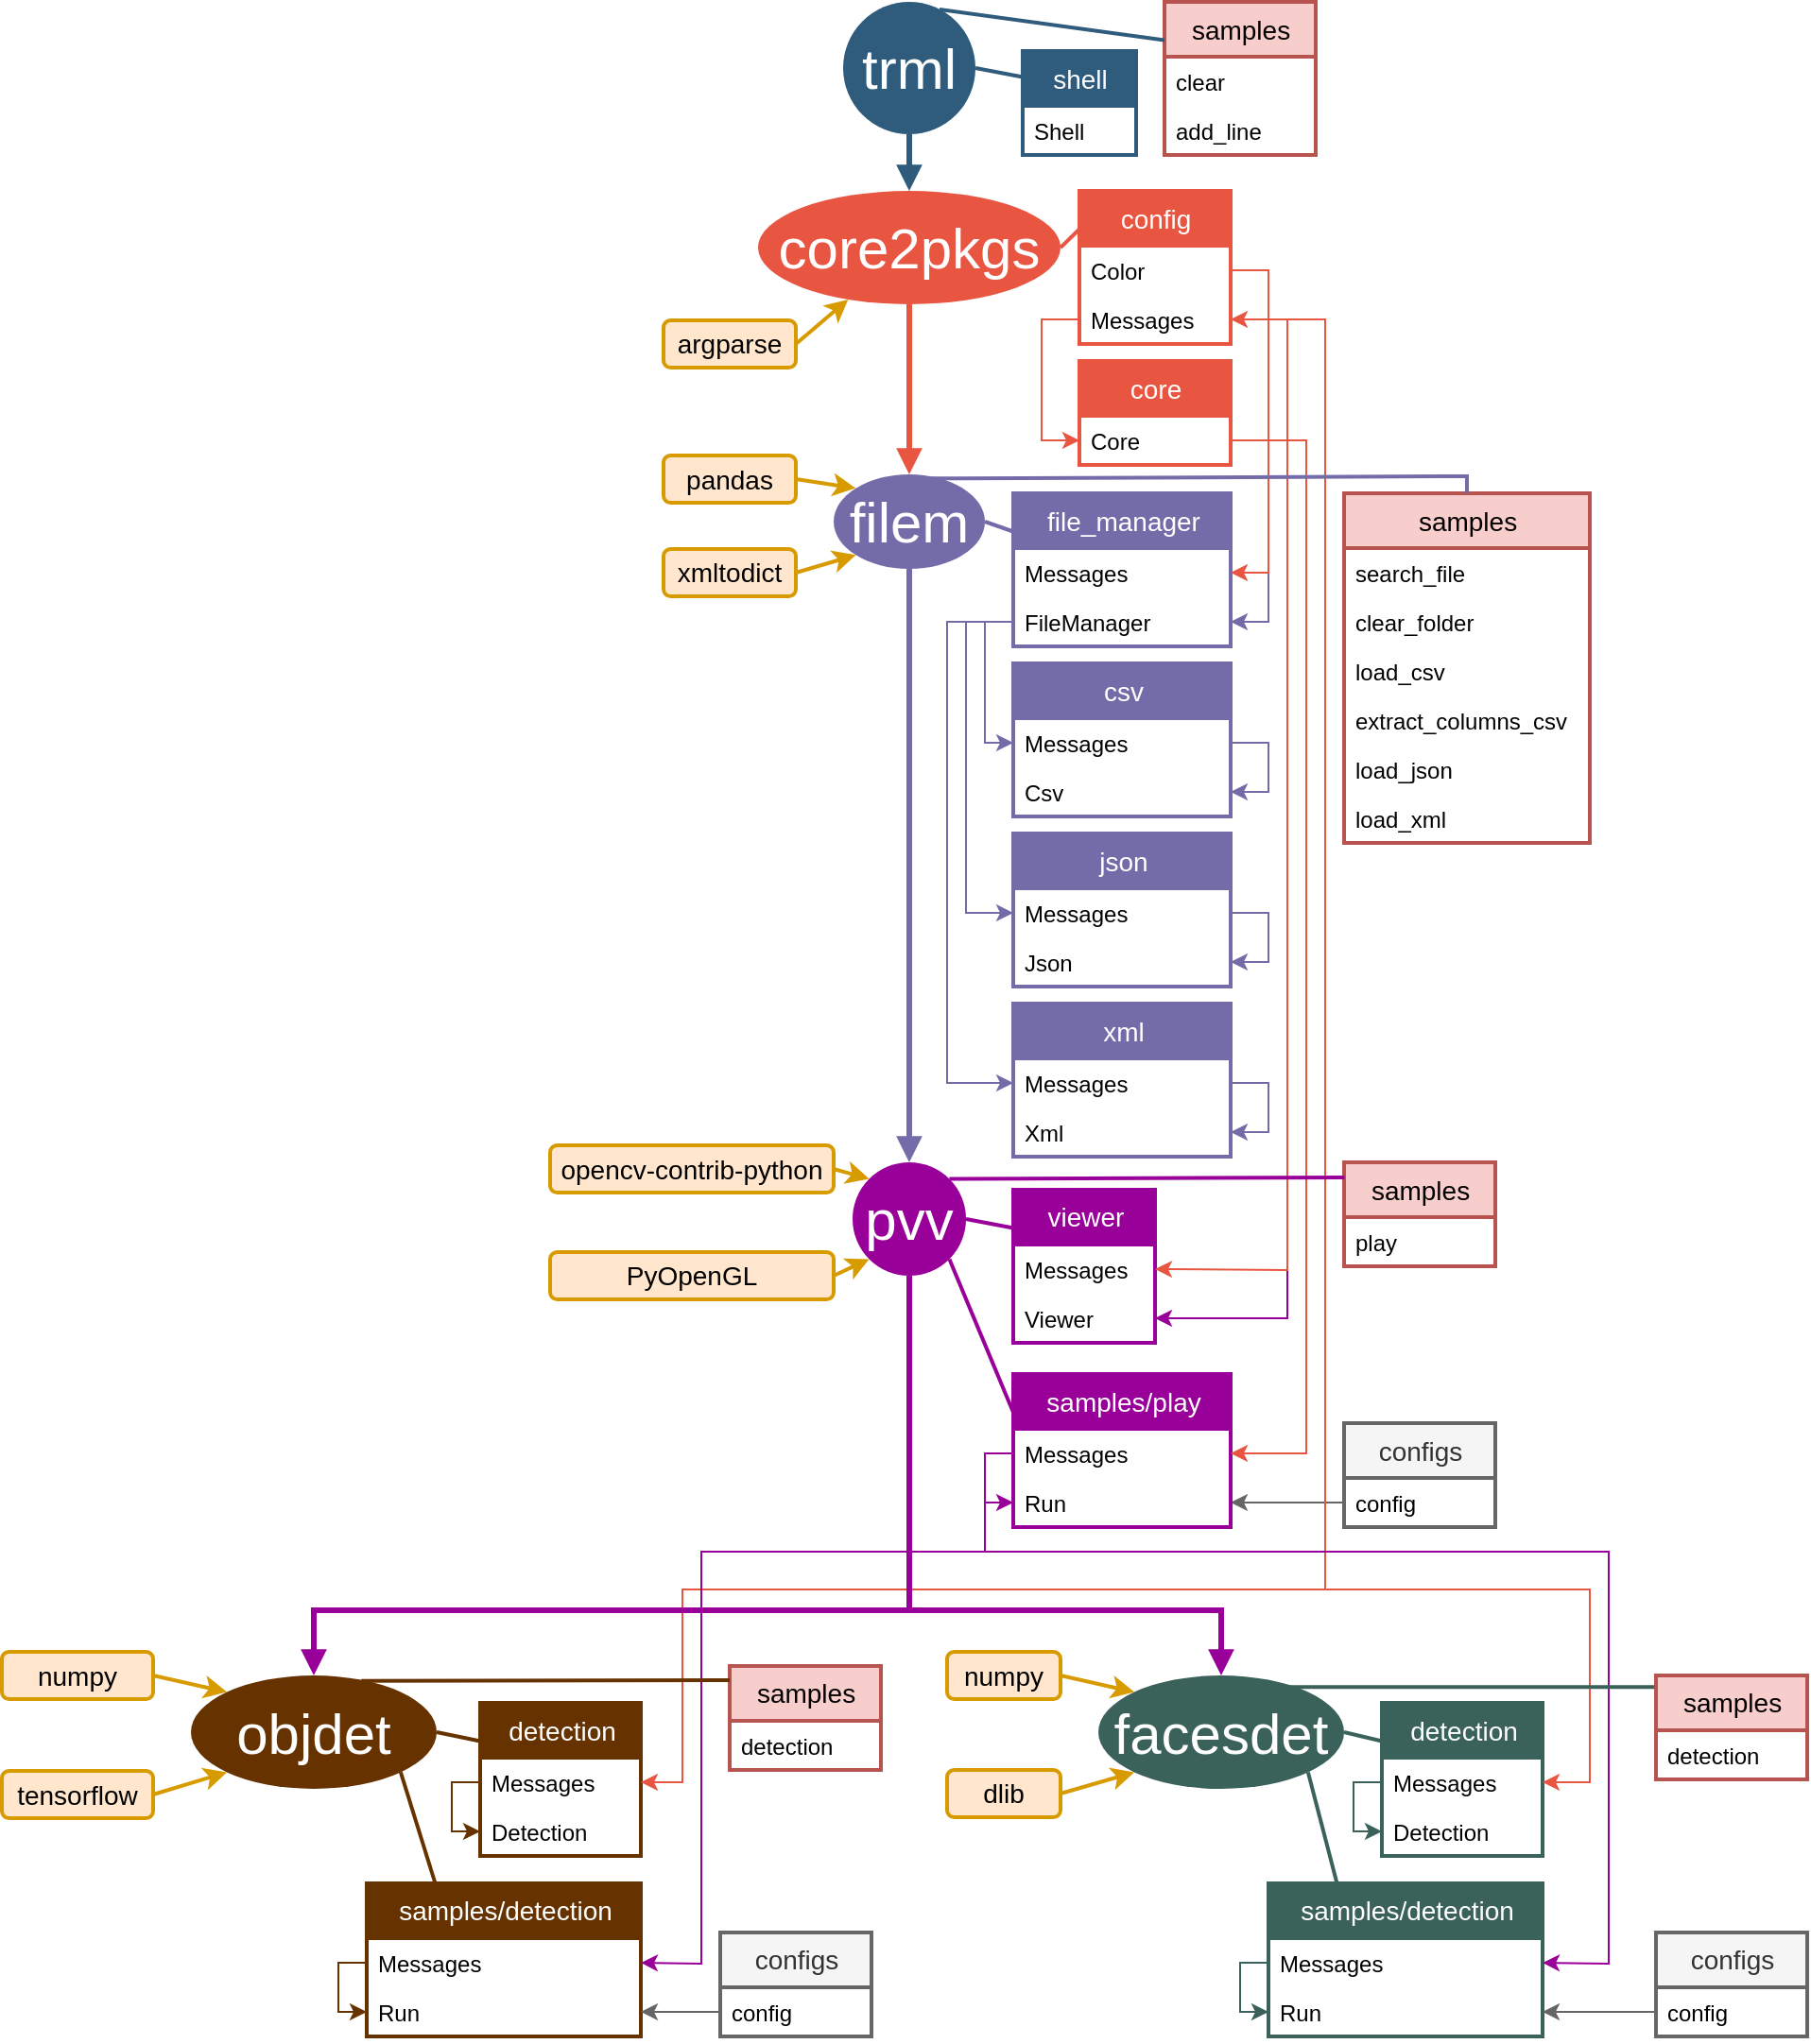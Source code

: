 <mxfile version="12.2.3" type="github" pages="1">
  <diagram id="X22sX5QwYgRkkETN-2Oq" name="Package_tree">
    <mxGraphModel dx="1172" dy="701" grid="1" gridSize="10" guides="1" tooltips="1" connect="1" arrows="1" fold="1" page="1" pageScale="1" pageWidth="827" pageHeight="1169" background="none" math="0" shadow="0">
      <root>
        <mxCell id="0"/>
        <mxCell id="1" parent="0"/>
        <mxCell id="KumTwc9kImUSRbm_J5hq-8" value="" style="edgeStyle=none;endArrow=none;strokeWidth=2;strokeColor=#2F5B7C;html=1;entryX=1;entryY=0.5;entryDx=0;entryDy=0;exitX=0;exitY=0.25;exitDx=0;exitDy=0;" parent="1" source="KumTwc9kImUSRbm_J5hq-26" target="KumTwc9kImUSRbm_J5hq-11" edge="1">
          <mxGeometry x="-644.5" y="-105" width="100" height="100" as="geometry">
            <mxPoint x="1300" y="45" as="sourcePoint"/>
            <mxPoint x="1220" y="50" as="targetPoint"/>
            <Array as="points"/>
          </mxGeometry>
        </mxCell>
        <mxCell id="KumTwc9kImUSRbm_J5hq-64" value="" style="edgeStyle=orthogonalEdgeStyle;rounded=0;orthogonalLoop=1;jettySize=auto;html=1;startSize=30;strokeColor=#2F5B7C;strokeWidth=3;fontSize=30;fontColor=#000000;endArrow=block;endFill=1;" parent="1" source="KumTwc9kImUSRbm_J5hq-11" target="KumTwc9kImUSRbm_J5hq-63" edge="1">
          <mxGeometry relative="1" as="geometry"/>
        </mxCell>
        <mxCell id="KumTwc9kImUSRbm_J5hq-11" value="trml" style="ellipse;whiteSpace=wrap;html=1;shadow=0;fontFamily=Helvetica;fontSize=30;fontColor=#FFFFFF;align=center;strokeColor=none;strokeWidth=6;fillColor=#2F5B7C;fontStyle=0;gradientColor=none;aspect=fixed;" parent="1" vertex="1">
          <mxGeometry x="1205" y="10" width="70" height="70" as="geometry"/>
        </mxCell>
        <mxCell id="KumTwc9kImUSRbm_J5hq-63" value="core2pkgs" style="ellipse;whiteSpace=wrap;html=1;shadow=0;fontFamily=Helvetica;fontSize=30;fontColor=#FFFFFF;align=center;strokeColor=none;strokeWidth=6;fillColor=#E85642;fontStyle=0;gradientColor=none;" parent="1" vertex="1">
          <mxGeometry x="1160" y="110" width="160" height="60" as="geometry"/>
        </mxCell>
        <mxCell id="KumTwc9kImUSRbm_J5hq-26" value="shell" style="swimlane;fontStyle=0;childLayout=stackLayout;horizontal=1;startSize=29;fillColor=#2F5B7C;horizontalStack=0;resizeParent=1;resizeParentMax=0;resizeLast=0;collapsible=1;marginBottom=0;swimlaneFillColor=#ffffff;align=center;fontSize=14;rounded=0;shadow=0;strokeWidth=2;fontColor=#FFFFFF;spacing=2;spacingTop=0;strokeColor=#2F5B7C;swimlaneLine=1;html=1;overflow=visible;" parent="1" vertex="1">
          <mxGeometry x="1300" y="36" width="60" height="55" as="geometry">
            <mxRectangle x="1300" y="10" width="70" height="30" as="alternateBounds"/>
          </mxGeometry>
        </mxCell>
        <mxCell id="KumTwc9kImUSRbm_J5hq-27" value="Shell" style="text;spacingLeft=4;spacingRight=4;overflow=hidden;rotatable=0;points=[[0,0.5],[1,0.5]];portConstraint=eastwest;fontSize=12;perimeterSpacing=0;" parent="KumTwc9kImUSRbm_J5hq-26" vertex="1">
          <mxGeometry y="29" width="60" height="26" as="geometry"/>
        </mxCell>
        <mxCell id="KumTwc9kImUSRbm_J5hq-65" value="" style="edgeStyle=none;endArrow=none;strokeWidth=2;strokeColor=#E85642;html=1;entryX=1;entryY=0.5;entryDx=0;entryDy=0;exitX=0;exitY=0.25;exitDx=0;exitDy=0;rounded=1;" parent="1" source="KumTwc9kImUSRbm_J5hq-66" target="KumTwc9kImUSRbm_J5hq-63" edge="1">
          <mxGeometry x="-609.5" y="-5" width="100" height="100" as="geometry">
            <mxPoint x="1335" y="145" as="sourcePoint"/>
            <mxPoint x="1300.0" y="120" as="targetPoint"/>
            <Array as="points"/>
          </mxGeometry>
        </mxCell>
        <mxCell id="KumTwc9kImUSRbm_J5hq-66" value="config" style="swimlane;fontStyle=0;childLayout=stackLayout;horizontal=1;startSize=29;fillColor=#E85642;horizontalStack=0;resizeParent=1;resizeParentMax=0;resizeLast=0;collapsible=1;marginBottom=0;swimlaneFillColor=#ffffff;align=center;fontSize=14;rounded=0;shadow=0;strokeWidth=2;fontColor=#FFFFFF;spacing=2;spacingTop=0;strokeColor=#E85642;swimlaneLine=1;html=1;overflow=visible;" parent="1" vertex="1">
          <mxGeometry x="1330" y="110" width="80" height="81" as="geometry">
            <mxRectangle x="1330" y="110" width="70" height="30" as="alternateBounds"/>
          </mxGeometry>
        </mxCell>
        <mxCell id="KumTwc9kImUSRbm_J5hq-67" value="Color" style="text;spacingLeft=4;spacingRight=4;overflow=hidden;rotatable=0;points=[[0,0.5],[1,0.5]];portConstraint=eastwest;fontSize=12;perimeterSpacing=0;" parent="KumTwc9kImUSRbm_J5hq-66" vertex="1">
          <mxGeometry y="29" width="80" height="26" as="geometry"/>
        </mxCell>
        <mxCell id="KumTwc9kImUSRbm_J5hq-70" value="Messages" style="text;spacingLeft=4;spacingRight=4;overflow=hidden;rotatable=0;points=[[0,0.5],[1,0.5]];portConstraint=eastwest;fontSize=12;perimeterSpacing=0;" parent="KumTwc9kImUSRbm_J5hq-66" vertex="1">
          <mxGeometry y="55" width="80" height="26" as="geometry"/>
        </mxCell>
        <mxCell id="KumTwc9kImUSRbm_J5hq-71" value="" style="edgeStyle=none;endArrow=classic;strokeWidth=1;strokeColor=#E85642;html=1;entryX=1;entryY=0.5;entryDx=0;entryDy=0;rounded=0;exitX=1;exitY=0.5;exitDx=0;exitDy=0;endFill=1;" parent="KumTwc9kImUSRbm_J5hq-66" source="KumTwc9kImUSRbm_J5hq-67" target="KumTwc9kImUSRbm_J5hq-70" edge="1">
          <mxGeometry x="-1934.5" y="-105" width="100" height="100" as="geometry">
            <mxPoint x="145" y="42" as="sourcePoint"/>
            <mxPoint x="-5.0" y="40" as="targetPoint"/>
            <Array as="points">
              <mxPoint x="100" y="42"/>
              <mxPoint x="100" y="68"/>
            </Array>
          </mxGeometry>
        </mxCell>
        <mxCell id="KumTwc9kImUSRbm_J5hq-69" value="" style="rounded=1;orthogonalLoop=1;jettySize=auto;html=1;startSize=30;endArrow=classic;endFill=1;strokeColor=#D79B00;strokeWidth=2;fontSize=30;fontColor=#000000;exitX=1;exitY=0.5;exitDx=0;exitDy=0;" parent="1" source="KumTwc9kImUSRbm_J5hq-132" target="KumTwc9kImUSRbm_J5hq-63" edge="1">
          <mxGeometry relative="1" as="geometry">
            <mxPoint x="1180" y="190.5" as="sourcePoint"/>
          </mxGeometry>
        </mxCell>
        <mxCell id="KumTwc9kImUSRbm_J5hq-72" value="core" style="swimlane;fontStyle=0;childLayout=stackLayout;horizontal=1;startSize=29;fillColor=#E85642;horizontalStack=0;resizeParent=1;resizeParentMax=0;resizeLast=0;collapsible=1;marginBottom=0;swimlaneFillColor=#ffffff;align=center;fontSize=14;rounded=0;shadow=0;strokeWidth=2;fontColor=#FFFFFF;spacing=2;spacingTop=0;strokeColor=#E85642;swimlaneLine=1;html=1;overflow=visible;" parent="1" vertex="1">
          <mxGeometry x="1330" y="200" width="80" height="55" as="geometry">
            <mxRectangle x="1330" y="200" width="70" height="30" as="alternateBounds"/>
          </mxGeometry>
        </mxCell>
        <mxCell id="KumTwc9kImUSRbm_J5hq-73" value="Core" style="text;spacingLeft=4;spacingRight=4;overflow=hidden;rotatable=0;points=[[0,0.5],[1,0.5]];portConstraint=eastwest;fontSize=12;perimeterSpacing=0;" parent="KumTwc9kImUSRbm_J5hq-72" vertex="1">
          <mxGeometry y="29" width="80" height="26" as="geometry"/>
        </mxCell>
        <mxCell id="KumTwc9kImUSRbm_J5hq-75" value="" style="edgeStyle=none;endArrow=classic;strokeWidth=1;strokeColor=#E85642;html=1;entryX=0;entryY=0.5;entryDx=0;entryDy=0;rounded=0;exitX=0;exitY=0.5;exitDx=0;exitDy=0;endFill=1;" parent="1" source="KumTwc9kImUSRbm_J5hq-70" target="KumTwc9kImUSRbm_J5hq-73" edge="1">
          <mxGeometry x="-599.5" y="95" width="100" height="100" as="geometry">
            <mxPoint x="1480" y="242" as="sourcePoint"/>
            <mxPoint x="1330.0" y="240" as="targetPoint"/>
            <Array as="points">
              <mxPoint x="1310" y="178"/>
              <mxPoint x="1310" y="242"/>
            </Array>
          </mxGeometry>
        </mxCell>
        <mxCell id="KumTwc9kImUSRbm_J5hq-78" value="samples" style="swimlane;fontStyle=0;childLayout=stackLayout;horizontal=1;startSize=29;fillColor=#f8cecc;horizontalStack=0;resizeParent=1;resizeParentMax=0;resizeLast=0;collapsible=1;marginBottom=0;swimlaneFillColor=#ffffff;align=center;fontSize=14;rounded=0;shadow=0;strokeWidth=2;spacing=2;spacingTop=0;strokeColor=#B85450;swimlaneLine=1;html=1;overflow=visible;" parent="1" vertex="1">
          <mxGeometry x="1375" y="10" width="80" height="81" as="geometry">
            <mxRectangle x="1375" y="10" width="70" height="30" as="alternateBounds"/>
          </mxGeometry>
        </mxCell>
        <mxCell id="KumTwc9kImUSRbm_J5hq-79" value="clear" style="text;spacingLeft=4;spacingRight=4;overflow=hidden;rotatable=0;points=[[0,0.5],[1,0.5]];portConstraint=eastwest;fontSize=12;perimeterSpacing=0;" parent="KumTwc9kImUSRbm_J5hq-78" vertex="1">
          <mxGeometry y="29" width="80" height="26" as="geometry"/>
        </mxCell>
        <mxCell id="KumTwc9kImUSRbm_J5hq-80" value="add_line" style="text;spacingLeft=4;spacingRight=4;overflow=hidden;rotatable=0;points=[[0,0.5],[1,0.5]];portConstraint=eastwest;fontSize=12;perimeterSpacing=0;" parent="KumTwc9kImUSRbm_J5hq-78" vertex="1">
          <mxGeometry y="55" width="80" height="26" as="geometry"/>
        </mxCell>
        <mxCell id="KumTwc9kImUSRbm_J5hq-85" value="" style="edgeStyle=none;endArrow=none;strokeWidth=2;strokeColor=#2F5B7C;html=1;rounded=0;exitX=0;exitY=0.25;exitDx=0;exitDy=0;" parent="1" source="KumTwc9kImUSRbm_J5hq-78" edge="1">
          <mxGeometry x="-634.5" y="-95" width="100" height="100" as="geometry">
            <mxPoint x="1470" y="70" as="sourcePoint"/>
            <mxPoint x="1256" y="14" as="targetPoint"/>
          </mxGeometry>
        </mxCell>
        <mxCell id="KumTwc9kImUSRbm_J5hq-86" value="filem" style="ellipse;whiteSpace=wrap;html=1;shadow=0;fontFamily=Helvetica;fontSize=30;fontColor=#FFFFFF;align=center;strokeColor=none;strokeWidth=6;fillColor=#736CA8;fontStyle=0;gradientColor=none;" parent="1" vertex="1">
          <mxGeometry x="1200" y="260" width="80" height="50" as="geometry"/>
        </mxCell>
        <mxCell id="KumTwc9kImUSRbm_J5hq-89" value="" style="edgeStyle=orthogonalEdgeStyle;rounded=0;orthogonalLoop=1;jettySize=auto;html=1;startSize=30;strokeColor=#E85642;strokeWidth=3;fontSize=30;fontColor=#000000;endArrow=block;endFill=1;exitX=0.5;exitY=1;exitDx=0;exitDy=0;entryX=0.5;entryY=0;entryDx=0;entryDy=0;" parent="1" source="KumTwc9kImUSRbm_J5hq-63" target="KumTwc9kImUSRbm_J5hq-86" edge="1">
          <mxGeometry relative="1" as="geometry">
            <mxPoint x="1250" y="90" as="sourcePoint"/>
            <mxPoint x="1250" y="120" as="targetPoint"/>
          </mxGeometry>
        </mxCell>
        <mxCell id="KumTwc9kImUSRbm_J5hq-94" value="" style="rounded=1;orthogonalLoop=1;jettySize=auto;html=1;startSize=30;endArrow=classic;endFill=1;strokeColor=#D79B00;strokeWidth=2;fontSize=30;fontColor=#000000;exitX=1;exitY=0.5;exitDx=0;exitDy=0;entryX=0;entryY=0;entryDx=0;entryDy=0;" parent="1" source="KumTwc9kImUSRbm_J5hq-133" target="KumTwc9kImUSRbm_J5hq-86" edge="1">
          <mxGeometry relative="1" as="geometry">
            <mxPoint x="1197.118" y="273.142" as="targetPoint"/>
            <mxPoint x="1180" y="262.5" as="sourcePoint"/>
          </mxGeometry>
        </mxCell>
        <mxCell id="KumTwc9kImUSRbm_J5hq-99" value="" style="rounded=1;orthogonalLoop=1;jettySize=auto;html=1;startSize=30;endArrow=classic;endFill=1;strokeColor=#D79B00;strokeWidth=2;fontSize=30;fontColor=#000000;exitX=1;exitY=0.5;exitDx=0;exitDy=0;entryX=0;entryY=1;entryDx=0;entryDy=0;" parent="1" source="KumTwc9kImUSRbm_J5hq-134" target="KumTwc9kImUSRbm_J5hq-86" edge="1">
          <mxGeometry relative="1" as="geometry">
            <mxPoint x="1197.118" y="313.142" as="targetPoint"/>
            <mxPoint x="1180" y="312.5" as="sourcePoint"/>
          </mxGeometry>
        </mxCell>
        <mxCell id="KumTwc9kImUSRbm_J5hq-101" value="file_manager" style="swimlane;fontStyle=0;childLayout=stackLayout;horizontal=1;startSize=29;fillColor=#736CA8;horizontalStack=0;resizeParent=1;resizeParentMax=0;resizeLast=0;collapsible=1;marginBottom=0;swimlaneFillColor=#ffffff;align=center;fontSize=14;rounded=0;shadow=0;strokeWidth=2;fontColor=#FFFFFF;spacing=2;spacingTop=0;strokeColor=#736CA8;swimlaneLine=1;html=1;overflow=visible;" parent="1" vertex="1">
          <mxGeometry x="1295" y="270" width="115" height="81" as="geometry">
            <mxRectangle x="1295" y="270" width="70" height="30" as="alternateBounds"/>
          </mxGeometry>
        </mxCell>
        <mxCell id="KumTwc9kImUSRbm_J5hq-102" value="Messages" style="text;spacingLeft=4;spacingRight=4;overflow=hidden;rotatable=0;points=[[0,0.5],[1,0.5]];portConstraint=eastwest;fontSize=12;perimeterSpacing=0;" parent="KumTwc9kImUSRbm_J5hq-101" vertex="1">
          <mxGeometry y="29" width="115" height="26" as="geometry"/>
        </mxCell>
        <mxCell id="KumTwc9kImUSRbm_J5hq-104" value="FileManager" style="text;spacingLeft=4;spacingRight=4;overflow=hidden;rotatable=0;points=[[0,0.5],[1,0.5]];portConstraint=eastwest;fontSize=12;perimeterSpacing=0;" parent="KumTwc9kImUSRbm_J5hq-101" vertex="1">
          <mxGeometry y="55" width="115" height="26" as="geometry"/>
        </mxCell>
        <mxCell id="KumTwc9kImUSRbm_J5hq-105" value="" style="edgeStyle=none;endArrow=classic;strokeWidth=1;strokeColor=#736CA8;html=1;entryX=1;entryY=0.5;entryDx=0;entryDy=0;rounded=0;endFill=1;" parent="KumTwc9kImUSRbm_J5hq-101" target="KumTwc9kImUSRbm_J5hq-104" edge="1">
          <mxGeometry x="-3219.5" y="-365" width="100" height="100" as="geometry">
            <mxPoint x="135" y="42" as="sourcePoint"/>
            <mxPoint x="125" y="-82" as="targetPoint"/>
            <Array as="points">
              <mxPoint x="135" y="68"/>
            </Array>
          </mxGeometry>
        </mxCell>
        <mxCell id="KumTwc9kImUSRbm_J5hq-103" value="" style="edgeStyle=none;endArrow=none;strokeWidth=2;strokeColor=#736CA8;html=1;entryX=1;entryY=0.5;entryDx=0;entryDy=0;exitX=0;exitY=0.25;exitDx=0;exitDy=0;rounded=1;" parent="1" source="KumTwc9kImUSRbm_J5hq-101" target="KumTwc9kImUSRbm_J5hq-86" edge="1">
          <mxGeometry x="-599.5" y="5" width="100" height="100" as="geometry">
            <mxPoint x="1340" y="162" as="sourcePoint"/>
            <mxPoint x="1330.0" y="150" as="targetPoint"/>
            <Array as="points"/>
          </mxGeometry>
        </mxCell>
        <mxCell id="KumTwc9kImUSRbm_J5hq-106" value="" style="edgeStyle=none;endArrow=classic;strokeWidth=1;strokeColor=#E85642;html=1;rounded=0;endFill=1;entryX=1;entryY=0.5;entryDx=0;entryDy=0;" parent="1" target="KumTwc9kImUSRbm_J5hq-102" edge="1">
          <mxGeometry x="-3209.5" y="-355" width="100" height="100" as="geometry">
            <mxPoint x="1430" y="178" as="sourcePoint"/>
            <mxPoint x="1410" y="310" as="targetPoint"/>
            <Array as="points">
              <mxPoint x="1430" y="312"/>
            </Array>
          </mxGeometry>
        </mxCell>
        <mxCell id="KumTwc9kImUSRbm_J5hq-108" value="csv" style="swimlane;fontStyle=0;childLayout=stackLayout;horizontal=1;startSize=29;fillColor=#736CA8;horizontalStack=0;resizeParent=1;resizeParentMax=0;resizeLast=0;collapsible=1;marginBottom=0;swimlaneFillColor=#ffffff;align=center;fontSize=14;rounded=0;shadow=0;strokeWidth=2;fontColor=#FFFFFF;spacing=2;spacingTop=0;strokeColor=#736CA8;swimlaneLine=1;html=1;overflow=visible;" parent="1" vertex="1">
          <mxGeometry x="1295" y="360" width="115" height="81" as="geometry">
            <mxRectangle x="1300" y="260" width="70" height="30" as="alternateBounds"/>
          </mxGeometry>
        </mxCell>
        <mxCell id="KumTwc9kImUSRbm_J5hq-109" value="Messages" style="text;spacingLeft=4;spacingRight=4;overflow=hidden;rotatable=0;points=[[0,0.5],[1,0.5]];portConstraint=eastwest;fontSize=12;perimeterSpacing=0;" parent="KumTwc9kImUSRbm_J5hq-108" vertex="1">
          <mxGeometry y="29" width="115" height="26" as="geometry"/>
        </mxCell>
        <mxCell id="KumTwc9kImUSRbm_J5hq-110" value="Csv" style="text;spacingLeft=4;spacingRight=4;overflow=hidden;rotatable=0;points=[[0,0.5],[1,0.5]];portConstraint=eastwest;fontSize=12;perimeterSpacing=0;" parent="KumTwc9kImUSRbm_J5hq-108" vertex="1">
          <mxGeometry y="55" width="115" height="26" as="geometry"/>
        </mxCell>
        <mxCell id="KumTwc9kImUSRbm_J5hq-112" value="" style="edgeStyle=none;endArrow=classic;strokeWidth=1;strokeColor=#736CA8;html=1;entryX=1;entryY=0.5;entryDx=0;entryDy=0;rounded=0;endFill=1;exitX=1;exitY=0.5;exitDx=0;exitDy=0;" parent="KumTwc9kImUSRbm_J5hq-108" source="KumTwc9kImUSRbm_J5hq-109" target="KumTwc9kImUSRbm_J5hq-110" edge="1">
          <mxGeometry x="-3209.5" y="-355" width="100" height="100" as="geometry">
            <mxPoint x="165" y="42" as="sourcePoint"/>
            <mxPoint x="125" y="52.0" as="targetPoint"/>
            <Array as="points">
              <mxPoint x="135" y="42"/>
              <mxPoint x="135" y="68"/>
            </Array>
          </mxGeometry>
        </mxCell>
        <mxCell id="KumTwc9kImUSRbm_J5hq-111" value="" style="edgeStyle=none;endArrow=classic;strokeWidth=1;strokeColor=#736CA8;html=1;entryX=0;entryY=0.5;entryDx=0;entryDy=0;rounded=0;endFill=1;exitX=0;exitY=0.5;exitDx=0;exitDy=0;" parent="1" source="KumTwc9kImUSRbm_J5hq-104" target="KumTwc9kImUSRbm_J5hq-109" edge="1">
          <mxGeometry x="-1924.5" y="-5" width="100" height="100" as="geometry">
            <mxPoint x="1450" y="338" as="sourcePoint"/>
            <mxPoint x="1420" y="278" as="targetPoint"/>
            <Array as="points">
              <mxPoint x="1280" y="338"/>
              <mxPoint x="1280" y="402"/>
            </Array>
          </mxGeometry>
        </mxCell>
        <mxCell id="KumTwc9kImUSRbm_J5hq-113" value="json" style="swimlane;fontStyle=0;childLayout=stackLayout;horizontal=1;startSize=29;fillColor=#736CA8;horizontalStack=0;resizeParent=1;resizeParentMax=0;resizeLast=0;collapsible=1;marginBottom=0;swimlaneFillColor=#ffffff;align=center;fontSize=14;rounded=0;shadow=0;strokeWidth=2;fontColor=#FFFFFF;spacing=2;spacingTop=0;strokeColor=#736CA8;swimlaneLine=1;html=1;overflow=visible;" parent="1" vertex="1">
          <mxGeometry x="1295" y="450" width="115" height="81" as="geometry">
            <mxRectangle x="1300" y="260" width="70" height="30" as="alternateBounds"/>
          </mxGeometry>
        </mxCell>
        <mxCell id="KumTwc9kImUSRbm_J5hq-114" value="Messages" style="text;spacingLeft=4;spacingRight=4;overflow=hidden;rotatable=0;points=[[0,0.5],[1,0.5]];portConstraint=eastwest;fontSize=12;perimeterSpacing=0;" parent="KumTwc9kImUSRbm_J5hq-113" vertex="1">
          <mxGeometry y="29" width="115" height="26" as="geometry"/>
        </mxCell>
        <mxCell id="KumTwc9kImUSRbm_J5hq-115" value="Json" style="text;spacingLeft=4;spacingRight=4;overflow=hidden;rotatable=0;points=[[0,0.5],[1,0.5]];portConstraint=eastwest;fontSize=12;perimeterSpacing=0;" parent="KumTwc9kImUSRbm_J5hq-113" vertex="1">
          <mxGeometry y="55" width="115" height="26" as="geometry"/>
        </mxCell>
        <mxCell id="KumTwc9kImUSRbm_J5hq-116" value="" style="edgeStyle=none;endArrow=classic;strokeWidth=1;strokeColor=#736CA8;html=1;entryX=1;entryY=0.5;entryDx=0;entryDy=0;rounded=0;endFill=1;exitX=1;exitY=0.5;exitDx=0;exitDy=0;" parent="KumTwc9kImUSRbm_J5hq-113" source="KumTwc9kImUSRbm_J5hq-114" target="KumTwc9kImUSRbm_J5hq-115" edge="1">
          <mxGeometry x="-3209.5" y="-355" width="100" height="100" as="geometry">
            <mxPoint x="165" y="42" as="sourcePoint"/>
            <mxPoint x="125" y="52.0" as="targetPoint"/>
            <Array as="points">
              <mxPoint x="135" y="42"/>
              <mxPoint x="135" y="68"/>
            </Array>
          </mxGeometry>
        </mxCell>
        <mxCell id="KumTwc9kImUSRbm_J5hq-117" value="" style="edgeStyle=none;endArrow=classic;strokeWidth=1;strokeColor=#736CA8;html=1;entryX=0;entryY=0.5;entryDx=0;entryDy=0;rounded=0;endFill=1;exitX=0;exitY=0.5;exitDx=0;exitDy=0;" parent="1" target="KumTwc9kImUSRbm_J5hq-114" edge="1">
          <mxGeometry x="-1939.5" y="-5" width="100" height="100" as="geometry">
            <mxPoint x="1280" y="338.0" as="sourcePoint"/>
            <mxPoint x="1280" y="402.0" as="targetPoint"/>
            <Array as="points">
              <mxPoint x="1270" y="338"/>
              <mxPoint x="1270" y="420"/>
              <mxPoint x="1270" y="492"/>
            </Array>
          </mxGeometry>
        </mxCell>
        <mxCell id="KumTwc9kImUSRbm_J5hq-118" value="xml" style="swimlane;fontStyle=0;childLayout=stackLayout;horizontal=1;startSize=29;fillColor=#736CA8;horizontalStack=0;resizeParent=1;resizeParentMax=0;resizeLast=0;collapsible=1;marginBottom=0;swimlaneFillColor=#ffffff;align=center;fontSize=14;rounded=0;shadow=0;strokeWidth=2;fontColor=#FFFFFF;spacing=2;spacingTop=0;strokeColor=#736CA8;swimlaneLine=1;html=1;overflow=visible;" parent="1" vertex="1">
          <mxGeometry x="1295" y="540" width="115" height="81" as="geometry">
            <mxRectangle x="1300" y="260" width="70" height="30" as="alternateBounds"/>
          </mxGeometry>
        </mxCell>
        <mxCell id="KumTwc9kImUSRbm_J5hq-119" value="Messages" style="text;spacingLeft=4;spacingRight=4;overflow=hidden;rotatable=0;points=[[0,0.5],[1,0.5]];portConstraint=eastwest;fontSize=12;perimeterSpacing=0;" parent="KumTwc9kImUSRbm_J5hq-118" vertex="1">
          <mxGeometry y="29" width="115" height="26" as="geometry"/>
        </mxCell>
        <mxCell id="KumTwc9kImUSRbm_J5hq-120" value="Xml" style="text;spacingLeft=4;spacingRight=4;overflow=hidden;rotatable=0;points=[[0,0.5],[1,0.5]];portConstraint=eastwest;fontSize=12;perimeterSpacing=0;" parent="KumTwc9kImUSRbm_J5hq-118" vertex="1">
          <mxGeometry y="55" width="115" height="26" as="geometry"/>
        </mxCell>
        <mxCell id="KumTwc9kImUSRbm_J5hq-121" value="" style="edgeStyle=none;endArrow=classic;strokeWidth=1;strokeColor=#736CA8;html=1;entryX=1;entryY=0.5;entryDx=0;entryDy=0;rounded=0;endFill=1;exitX=1;exitY=0.5;exitDx=0;exitDy=0;" parent="KumTwc9kImUSRbm_J5hq-118" source="KumTwc9kImUSRbm_J5hq-119" target="KumTwc9kImUSRbm_J5hq-120" edge="1">
          <mxGeometry x="-3209.5" y="-355" width="100" height="100" as="geometry">
            <mxPoint x="165" y="42" as="sourcePoint"/>
            <mxPoint x="125" y="52.0" as="targetPoint"/>
            <Array as="points">
              <mxPoint x="135" y="42"/>
              <mxPoint x="135" y="68"/>
            </Array>
          </mxGeometry>
        </mxCell>
        <mxCell id="KumTwc9kImUSRbm_J5hq-122" value="" style="edgeStyle=none;endArrow=classic;strokeWidth=1;strokeColor=#736CA8;html=1;entryX=0;entryY=0.5;entryDx=0;entryDy=0;rounded=0;endFill=1;" parent="1" target="KumTwc9kImUSRbm_J5hq-119" edge="1">
          <mxGeometry x="-1954.5" y="-5" width="100" height="100" as="geometry">
            <mxPoint x="1270" y="338" as="sourcePoint"/>
            <mxPoint x="1280" y="492.0" as="targetPoint"/>
            <Array as="points">
              <mxPoint x="1260" y="338"/>
              <mxPoint x="1260" y="582"/>
            </Array>
          </mxGeometry>
        </mxCell>
        <mxCell id="KumTwc9kImUSRbm_J5hq-123" value="samples" style="swimlane;fontStyle=0;childLayout=stackLayout;horizontal=1;startSize=29;fillColor=#f8cecc;horizontalStack=0;resizeParent=1;resizeParentMax=0;resizeLast=0;collapsible=1;marginBottom=0;swimlaneFillColor=#ffffff;align=center;fontSize=14;rounded=0;shadow=0;strokeWidth=2;spacing=2;spacingTop=0;strokeColor=#B85450;swimlaneLine=1;html=1;overflow=visible;" parent="1" vertex="1">
          <mxGeometry x="1470" y="270" width="130" height="185" as="geometry">
            <mxRectangle x="1450" y="270" width="70" height="30" as="alternateBounds"/>
          </mxGeometry>
        </mxCell>
        <mxCell id="KumTwc9kImUSRbm_J5hq-124" value="search_file" style="text;spacingLeft=4;spacingRight=4;overflow=hidden;rotatable=0;points=[[0,0.5],[1,0.5]];portConstraint=eastwest;fontSize=12;perimeterSpacing=0;" parent="KumTwc9kImUSRbm_J5hq-123" vertex="1">
          <mxGeometry y="29" width="130" height="26" as="geometry"/>
        </mxCell>
        <mxCell id="KumTwc9kImUSRbm_J5hq-125" value="clear_folder" style="text;spacingLeft=4;spacingRight=4;overflow=hidden;rotatable=0;points=[[0,0.5],[1,0.5]];portConstraint=eastwest;fontSize=12;perimeterSpacing=0;" parent="KumTwc9kImUSRbm_J5hq-123" vertex="1">
          <mxGeometry y="55" width="130" height="26" as="geometry"/>
        </mxCell>
        <mxCell id="KumTwc9kImUSRbm_J5hq-127" value="load_csv" style="text;spacingLeft=4;spacingRight=4;overflow=hidden;rotatable=0;points=[[0,0.5],[1,0.5]];portConstraint=eastwest;fontSize=12;perimeterSpacing=0;" parent="KumTwc9kImUSRbm_J5hq-123" vertex="1">
          <mxGeometry y="81" width="130" height="26" as="geometry"/>
        </mxCell>
        <mxCell id="KumTwc9kImUSRbm_J5hq-128" value="extract_columns_csv" style="text;spacingLeft=4;spacingRight=4;overflow=hidden;rotatable=0;points=[[0,0.5],[1,0.5]];portConstraint=eastwest;fontSize=12;perimeterSpacing=0;" parent="KumTwc9kImUSRbm_J5hq-123" vertex="1">
          <mxGeometry y="107" width="130" height="26" as="geometry"/>
        </mxCell>
        <mxCell id="KumTwc9kImUSRbm_J5hq-129" value="load_json" style="text;spacingLeft=4;spacingRight=4;overflow=hidden;rotatable=0;points=[[0,0.5],[1,0.5]];portConstraint=eastwest;fontSize=12;perimeterSpacing=0;" parent="KumTwc9kImUSRbm_J5hq-123" vertex="1">
          <mxGeometry y="133" width="130" height="26" as="geometry"/>
        </mxCell>
        <mxCell id="KumTwc9kImUSRbm_J5hq-130" value="load_xml" style="text;spacingLeft=4;spacingRight=4;overflow=hidden;rotatable=0;points=[[0,0.5],[1,0.5]];portConstraint=eastwest;fontSize=12;perimeterSpacing=0;" parent="KumTwc9kImUSRbm_J5hq-123" vertex="1">
          <mxGeometry y="159" width="130" height="26" as="geometry"/>
        </mxCell>
        <mxCell id="KumTwc9kImUSRbm_J5hq-132" value="argparse" style="rounded=1;whiteSpace=wrap;html=1;shadow=0;glass=0;comic=0;strokeColor=#d79b00;strokeWidth=2;fillColor=#ffe6cc;fontSize=14;align=center;" parent="1" vertex="1">
          <mxGeometry x="1110" y="178.5" width="70" height="25" as="geometry"/>
        </mxCell>
        <mxCell id="KumTwc9kImUSRbm_J5hq-133" value="pandas" style="rounded=1;whiteSpace=wrap;html=1;shadow=0;glass=0;comic=0;strokeColor=#d79b00;strokeWidth=2;fillColor=#ffe6cc;fontSize=14;align=center;" parent="1" vertex="1">
          <mxGeometry x="1110" y="250" width="70" height="25" as="geometry"/>
        </mxCell>
        <mxCell id="KumTwc9kImUSRbm_J5hq-134" value="xmltodict" style="rounded=1;whiteSpace=wrap;html=1;shadow=0;glass=0;comic=0;strokeColor=#d79b00;strokeWidth=2;fillColor=#ffe6cc;fontSize=14;align=center;" parent="1" vertex="1">
          <mxGeometry x="1110" y="299.5" width="70" height="25" as="geometry"/>
        </mxCell>
        <mxCell id="KumTwc9kImUSRbm_J5hq-135" value="pvv" style="ellipse;whiteSpace=wrap;html=1;shadow=0;fontFamily=Helvetica;fontSize=30;fontColor=#FFFFFF;align=center;strokeColor=none;strokeWidth=6;fillColor=#990099;fontStyle=0;gradientColor=none;" parent="1" vertex="1">
          <mxGeometry x="1210" y="624" width="60" height="60" as="geometry"/>
        </mxCell>
        <mxCell id="KumTwc9kImUSRbm_J5hq-138" value="" style="edgeStyle=orthogonalEdgeStyle;rounded=0;orthogonalLoop=1;jettySize=auto;html=1;startSize=30;strokeColor=#736CA8;strokeWidth=3;fontSize=30;fontColor=#000000;endArrow=block;endFill=1;exitX=0.5;exitY=1;exitDx=0;exitDy=0;entryX=0.5;entryY=0;entryDx=0;entryDy=0;" parent="1" source="KumTwc9kImUSRbm_J5hq-86" target="KumTwc9kImUSRbm_J5hq-135" edge="1">
          <mxGeometry relative="1" as="geometry">
            <mxPoint x="1239.534" y="324.259" as="sourcePoint"/>
            <mxPoint x="1239.534" y="414.603" as="targetPoint"/>
            <Array as="points">
              <mxPoint x="1240" y="500"/>
              <mxPoint x="1240" y="500"/>
            </Array>
          </mxGeometry>
        </mxCell>
        <mxCell id="KumTwc9kImUSRbm_J5hq-139" value="" style="rounded=1;orthogonalLoop=1;jettySize=auto;html=1;startSize=30;endArrow=classic;endFill=1;strokeColor=#D79B00;strokeWidth=2;fontSize=30;fontColor=#000000;exitX=1;exitY=0.5;exitDx=0;exitDy=0;entryX=0;entryY=0;entryDx=0;entryDy=0;" parent="1" source="KumTwc9kImUSRbm_J5hq-140" target="KumTwc9kImUSRbm_J5hq-135" edge="1">
          <mxGeometry relative="1" as="geometry">
            <mxPoint x="1210.618" y="641.384" as="targetPoint"/>
            <mxPoint x="1179" y="636.5" as="sourcePoint"/>
          </mxGeometry>
        </mxCell>
        <mxCell id="KumTwc9kImUSRbm_J5hq-140" value="opencv-contrib-python" style="rounded=1;whiteSpace=wrap;html=1;shadow=0;glass=0;comic=0;strokeColor=#d79b00;strokeWidth=2;fillColor=#ffe6cc;fontSize=14;align=center;" parent="1" vertex="1">
          <mxGeometry x="1050" y="615" width="150" height="25" as="geometry"/>
        </mxCell>
        <mxCell id="KumTwc9kImUSRbm_J5hq-141" value="" style="rounded=1;orthogonalLoop=1;jettySize=auto;html=1;startSize=30;endArrow=classic;endFill=1;strokeColor=#D79B00;strokeWidth=2;fontSize=30;fontColor=#000000;exitX=1;exitY=0.5;exitDx=0;exitDy=0;entryX=0;entryY=1;entryDx=0;entryDy=0;" parent="1" source="KumTwc9kImUSRbm_J5hq-142" target="KumTwc9kImUSRbm_J5hq-135" edge="1">
          <mxGeometry relative="1" as="geometry">
            <mxPoint x="1218.787" y="689.287" as="targetPoint"/>
            <mxPoint x="1179" y="693" as="sourcePoint"/>
          </mxGeometry>
        </mxCell>
        <mxCell id="KumTwc9kImUSRbm_J5hq-142" value="PyOpenGL" style="rounded=1;whiteSpace=wrap;html=1;shadow=0;glass=0;comic=0;strokeColor=#d79b00;strokeWidth=2;fillColor=#ffe6cc;fontSize=14;align=center;" parent="1" vertex="1">
          <mxGeometry x="1050" y="671.5" width="150" height="25" as="geometry"/>
        </mxCell>
        <mxCell id="KumTwc9kImUSRbm_J5hq-143" value="viewer" style="swimlane;fontStyle=0;childLayout=stackLayout;horizontal=1;startSize=29;fillColor=#990099;horizontalStack=0;resizeParent=1;resizeParentMax=0;resizeLast=0;collapsible=1;marginBottom=0;swimlaneFillColor=#ffffff;align=center;fontSize=14;rounded=0;shadow=0;strokeWidth=2;fontColor=#FFFFFF;spacing=2;spacingTop=0;strokeColor=#990099;swimlaneLine=1;html=1;overflow=visible;" parent="1" vertex="1">
          <mxGeometry x="1295" y="638.5" width="75" height="81" as="geometry">
            <mxRectangle x="1295" y="270" width="70" height="30" as="alternateBounds"/>
          </mxGeometry>
        </mxCell>
        <mxCell id="KumTwc9kImUSRbm_J5hq-144" value="Messages" style="text;spacingLeft=4;spacingRight=4;overflow=hidden;rotatable=0;points=[[0,0.5],[1,0.5]];portConstraint=eastwest;fontSize=12;perimeterSpacing=0;" parent="KumTwc9kImUSRbm_J5hq-143" vertex="1">
          <mxGeometry y="29" width="75" height="26" as="geometry"/>
        </mxCell>
        <mxCell id="KumTwc9kImUSRbm_J5hq-148" value="Viewer" style="text;spacingLeft=4;spacingRight=4;overflow=hidden;rotatable=0;points=[[0,0.5],[1,0.5]];portConstraint=eastwest;fontSize=12;perimeterSpacing=0;" parent="KumTwc9kImUSRbm_J5hq-143" vertex="1">
          <mxGeometry y="55" width="75" height="26" as="geometry"/>
        </mxCell>
        <mxCell id="KumTwc9kImUSRbm_J5hq-150" value="" style="edgeStyle=none;endArrow=classic;strokeWidth=1;strokeColor=#990099;html=1;entryX=1;entryY=0.5;entryDx=0;entryDy=0;rounded=0;endFill=1;" parent="KumTwc9kImUSRbm_J5hq-143" target="KumTwc9kImUSRbm_J5hq-148" edge="1">
          <mxGeometry x="-4504.5" y="-985" width="100" height="100" as="geometry">
            <mxPoint x="145" y="42" as="sourcePoint"/>
            <mxPoint x="125" y="-282.0" as="targetPoint"/>
            <Array as="points">
              <mxPoint x="145" y="42"/>
              <mxPoint x="145" y="68"/>
            </Array>
          </mxGeometry>
        </mxCell>
        <mxCell id="KumTwc9kImUSRbm_J5hq-147" value="" style="edgeStyle=none;endArrow=none;strokeWidth=2;strokeColor=#990099;html=1;entryX=1;entryY=0.5;entryDx=0;entryDy=0;exitX=0;exitY=0.25;exitDx=0;exitDy=0;rounded=1;" parent="1" source="KumTwc9kImUSRbm_J5hq-143" target="KumTwc9kImUSRbm_J5hq-135" edge="1">
          <mxGeometry x="-589.5" y="9" width="100" height="100" as="geometry">
            <mxPoint x="1305" y="314.5" as="sourcePoint"/>
            <mxPoint x="1290" y="289" as="targetPoint"/>
            <Array as="points"/>
          </mxGeometry>
        </mxCell>
        <mxCell id="KumTwc9kImUSRbm_J5hq-149" value="" style="edgeStyle=none;endArrow=classic;strokeWidth=1;strokeColor=#E85642;html=1;rounded=0;endFill=1;entryX=1;entryY=0.5;entryDx=0;entryDy=0;" parent="1" target="KumTwc9kImUSRbm_J5hq-144" edge="1">
          <mxGeometry x="-3199.5" y="-345" width="100" height="100" as="geometry">
            <mxPoint x="1430" y="178" as="sourcePoint"/>
            <mxPoint x="1420" y="322.0" as="targetPoint"/>
            <Array as="points">
              <mxPoint x="1440" y="178"/>
              <mxPoint x="1440" y="681"/>
            </Array>
          </mxGeometry>
        </mxCell>
        <mxCell id="KumTwc9kImUSRbm_J5hq-151" value="samples" style="swimlane;fontStyle=0;childLayout=stackLayout;horizontal=1;startSize=29;fillColor=#f8cecc;horizontalStack=0;resizeParent=1;resizeParentMax=0;resizeLast=0;collapsible=1;marginBottom=0;swimlaneFillColor=#ffffff;align=center;fontSize=14;rounded=0;shadow=0;strokeWidth=2;spacing=2;spacingTop=0;strokeColor=#B85450;swimlaneLine=1;html=1;overflow=visible;" parent="1" vertex="1">
          <mxGeometry x="1470" y="624" width="80" height="55" as="geometry">
            <mxRectangle x="1450" y="270" width="70" height="30" as="alternateBounds"/>
          </mxGeometry>
        </mxCell>
        <mxCell id="KumTwc9kImUSRbm_J5hq-152" value="play" style="text;spacingLeft=4;spacingRight=4;overflow=hidden;rotatable=0;points=[[0,0.5],[1,0.5]];portConstraint=eastwest;fontSize=12;perimeterSpacing=0;" parent="KumTwc9kImUSRbm_J5hq-151" vertex="1">
          <mxGeometry y="29" width="80" height="26" as="geometry"/>
        </mxCell>
        <mxCell id="KumTwc9kImUSRbm_J5hq-159" value="configs" style="swimlane;fontStyle=0;childLayout=stackLayout;horizontal=1;startSize=29;fillColor=#f5f5f5;horizontalStack=0;resizeParent=1;resizeParentMax=0;resizeLast=0;collapsible=1;marginBottom=0;swimlaneFillColor=#ffffff;align=center;fontSize=14;rounded=0;shadow=0;strokeWidth=2;spacing=2;spacingTop=0;strokeColor=#666666;swimlaneLine=1;html=1;overflow=visible;fontColor=#333333;" parent="1" vertex="1">
          <mxGeometry x="1470" y="762" width="80" height="55" as="geometry">
            <mxRectangle x="1450" y="270" width="70" height="30" as="alternateBounds"/>
          </mxGeometry>
        </mxCell>
        <mxCell id="KumTwc9kImUSRbm_J5hq-160" value="config" style="text;spacingLeft=4;spacingRight=4;overflow=hidden;rotatable=0;points=[[0,0.5],[1,0.5]];portConstraint=eastwest;fontSize=12;perimeterSpacing=0;" parent="KumTwc9kImUSRbm_J5hq-159" vertex="1">
          <mxGeometry y="29" width="80" height="26" as="geometry"/>
        </mxCell>
        <mxCell id="KumTwc9kImUSRbm_J5hq-161" value="" style="edgeStyle=none;endArrow=classic;strokeWidth=1;strokeColor=#666666;html=1;rounded=0;endFill=1;exitX=0;exitY=0.5;exitDx=0;exitDy=0;entryX=1;entryY=0.5;entryDx=0;entryDy=0;" parent="1" source="KumTwc9kImUSRbm_J5hq-160" target="7cVted1-Jx99jV1-x10M-3" edge="1">
          <mxGeometry x="-4494.5" y="-975" width="100" height="100" as="geometry">
            <mxPoint x="1450" y="690.5" as="sourcePoint"/>
            <mxPoint x="1590" y="800" as="targetPoint"/>
            <Array as="points"/>
          </mxGeometry>
        </mxCell>
        <mxCell id="7cVted1-Jx99jV1-x10M-1" value="samples/play" style="swimlane;fontStyle=0;childLayout=stackLayout;horizontal=1;startSize=29;fillColor=#990099;horizontalStack=0;resizeParent=1;resizeParentMax=0;resizeLast=0;collapsible=1;marginBottom=0;swimlaneFillColor=#ffffff;align=center;fontSize=14;rounded=0;shadow=0;strokeWidth=2;fontColor=#FFFFFF;spacing=2;spacingTop=0;strokeColor=#990099;swimlaneLine=1;html=1;overflow=visible;" parent="1" vertex="1">
          <mxGeometry x="1295" y="736" width="115" height="81" as="geometry">
            <mxRectangle x="1295" y="270" width="70" height="30" as="alternateBounds"/>
          </mxGeometry>
        </mxCell>
        <mxCell id="7cVted1-Jx99jV1-x10M-2" value="Messages" style="text;spacingLeft=4;spacingRight=4;overflow=hidden;rotatable=0;points=[[0,0.5],[1,0.5]];portConstraint=eastwest;fontSize=12;perimeterSpacing=0;" parent="7cVted1-Jx99jV1-x10M-1" vertex="1">
          <mxGeometry y="29" width="115" height="26" as="geometry"/>
        </mxCell>
        <mxCell id="7cVted1-Jx99jV1-x10M-3" value="Run" style="text;spacingLeft=4;spacingRight=4;overflow=hidden;rotatable=0;points=[[0,0.5],[1,0.5]];portConstraint=eastwest;fontSize=12;perimeterSpacing=0;" parent="7cVted1-Jx99jV1-x10M-1" vertex="1">
          <mxGeometry y="55" width="115" height="26" as="geometry"/>
        </mxCell>
        <mxCell id="7cVted1-Jx99jV1-x10M-7" value="" style="edgeStyle=none;endArrow=classic;strokeWidth=1;strokeColor=#990099;html=1;rounded=0;endFill=1;exitX=0;exitY=0.5;exitDx=0;exitDy=0;entryX=0;entryY=0.5;entryDx=0;entryDy=0;" parent="7cVted1-Jx99jV1-x10M-1" source="7cVted1-Jx99jV1-x10M-2" target="7cVted1-Jx99jV1-x10M-3" edge="1">
          <mxGeometry x="-5779.5" y="-1701" width="100" height="100" as="geometry">
            <mxPoint x="175" y="78" as="sourcePoint"/>
            <mxPoint x="125" y="78" as="targetPoint"/>
            <Array as="points">
              <mxPoint x="-15" y="42"/>
              <mxPoint x="-15" y="68"/>
            </Array>
          </mxGeometry>
        </mxCell>
        <mxCell id="7cVted1-Jx99jV1-x10M-5" value="" style="edgeStyle=none;endArrow=none;strokeWidth=2;strokeColor=#990099;html=1;entryX=1;entryY=1;entryDx=0;entryDy=0;exitX=0;exitY=0.25;exitDx=0;exitDy=0;rounded=1;" parent="1" source="7cVted1-Jx99jV1-x10M-1" target="KumTwc9kImUSRbm_J5hq-135" edge="1">
          <mxGeometry x="-579.5" y="19" width="100" height="100" as="geometry">
            <mxPoint x="1305" y="689" as="sourcePoint"/>
            <mxPoint x="1280" y="664" as="targetPoint"/>
            <Array as="points"/>
          </mxGeometry>
        </mxCell>
        <mxCell id="7cVted1-Jx99jV1-x10M-6" value="" style="edgeStyle=none;endArrow=classic;strokeWidth=1;strokeColor=#E85642;html=1;rounded=0;endFill=1;entryX=1;entryY=0.5;entryDx=0;entryDy=0;exitX=1;exitY=0.5;exitDx=0;exitDy=0;" parent="1" source="KumTwc9kImUSRbm_J5hq-73" target="7cVted1-Jx99jV1-x10M-2" edge="1">
          <mxGeometry x="-3139.5" y="-345.5" width="100" height="100" as="geometry">
            <mxPoint x="1490" y="177.5" as="sourcePoint"/>
            <mxPoint x="1430" y="680" as="targetPoint"/>
            <Array as="points">
              <mxPoint x="1450" y="242"/>
              <mxPoint x="1450" y="778"/>
            </Array>
          </mxGeometry>
        </mxCell>
        <mxCell id="POE3NfWI53jzp_1K2MlO-3" value="facesdet" style="ellipse;whiteSpace=wrap;html=1;shadow=0;fontFamily=Helvetica;fontSize=30;fontColor=#FFFFFF;align=center;strokeColor=none;strokeWidth=6;fillColor=#3A615A;fontStyle=0;gradientColor=none;" parent="1" vertex="1">
          <mxGeometry x="1340" y="895.5" width="130" height="60" as="geometry"/>
        </mxCell>
        <mxCell id="POE3NfWI53jzp_1K2MlO-4" value="" style="rounded=1;orthogonalLoop=1;jettySize=auto;html=1;startSize=30;endArrow=classic;endFill=1;strokeColor=#D79B00;strokeWidth=2;fontSize=30;fontColor=#000000;exitX=1;exitY=0.5;exitDx=0;exitDy=0;entryX=0;entryY=0;entryDx=0;entryDy=0;" parent="1" source="POE3NfWI53jzp_1K2MlO-5" target="POE3NfWI53jzp_1K2MlO-3" edge="1">
          <mxGeometry relative="1" as="geometry">
            <mxPoint x="1383.787" y="877.787" as="targetPoint"/>
            <mxPoint x="1344" y="881.5" as="sourcePoint"/>
          </mxGeometry>
        </mxCell>
        <mxCell id="POE3NfWI53jzp_1K2MlO-5" value="numpy" style="rounded=1;whiteSpace=wrap;html=1;shadow=0;glass=0;comic=0;strokeColor=#d79b00;strokeWidth=2;fillColor=#ffe6cc;fontSize=14;align=center;" parent="1" vertex="1">
          <mxGeometry x="1260" y="883" width="60" height="25" as="geometry"/>
        </mxCell>
        <mxCell id="POE3NfWI53jzp_1K2MlO-6" value="" style="rounded=1;orthogonalLoop=1;jettySize=auto;html=1;startSize=30;endArrow=classic;endFill=1;strokeColor=#D79B00;strokeWidth=2;fontSize=30;fontColor=#000000;exitX=1;exitY=0.5;exitDx=0;exitDy=0;entryX=0;entryY=1;entryDx=0;entryDy=0;" parent="1" source="POE3NfWI53jzp_1K2MlO-7" target="POE3NfWI53jzp_1K2MlO-3" edge="1">
          <mxGeometry relative="1" as="geometry">
            <mxPoint x="1353.834" y="964.381" as="targetPoint"/>
            <mxPoint x="1339" y="941.5" as="sourcePoint"/>
          </mxGeometry>
        </mxCell>
        <mxCell id="POE3NfWI53jzp_1K2MlO-7" value="dlib" style="rounded=1;whiteSpace=wrap;html=1;shadow=0;glass=0;comic=0;strokeColor=#d79b00;strokeWidth=2;fillColor=#ffe6cc;fontSize=14;align=center;" parent="1" vertex="1">
          <mxGeometry x="1260" y="945.5" width="60" height="25" as="geometry"/>
        </mxCell>
        <mxCell id="POE3NfWI53jzp_1K2MlO-11" value="detection" style="swimlane;fontStyle=0;childLayout=stackLayout;horizontal=1;startSize=29;fillColor=#3A615A;horizontalStack=0;resizeParent=1;resizeParentMax=0;resizeLast=0;collapsible=1;marginBottom=0;swimlaneFillColor=#ffffff;align=center;fontSize=14;rounded=0;shadow=0;strokeWidth=2;fontColor=#FFFFFF;spacing=2;spacingTop=0;strokeColor=#3A615A;swimlaneLine=1;html=1;overflow=visible;" parent="1" vertex="1">
          <mxGeometry x="1490" y="910" width="85" height="81" as="geometry">
            <mxRectangle x="1295" y="270" width="70" height="30" as="alternateBounds"/>
          </mxGeometry>
        </mxCell>
        <mxCell id="POE3NfWI53jzp_1K2MlO-12" value="Messages" style="text;spacingLeft=4;spacingRight=4;overflow=hidden;rotatable=0;points=[[0,0.5],[1,0.5]];portConstraint=eastwest;fontSize=12;perimeterSpacing=0;" parent="POE3NfWI53jzp_1K2MlO-11" vertex="1">
          <mxGeometry y="29" width="85" height="26" as="geometry"/>
        </mxCell>
        <mxCell id="POE3NfWI53jzp_1K2MlO-13" value="Detection" style="text;spacingLeft=4;spacingRight=4;overflow=hidden;rotatable=0;points=[[0,0.5],[1,0.5]];portConstraint=eastwest;fontSize=12;perimeterSpacing=0;" parent="POE3NfWI53jzp_1K2MlO-11" vertex="1">
          <mxGeometry y="55" width="85" height="26" as="geometry"/>
        </mxCell>
        <mxCell id="POE3NfWI53jzp_1K2MlO-18" value="" style="edgeStyle=none;endArrow=classic;strokeWidth=1;strokeColor=#3A615A;html=1;rounded=0;endFill=1;exitX=0;exitY=0.5;exitDx=0;exitDy=0;entryX=0;entryY=0.5;entryDx=0;entryDy=0;" parent="POE3NfWI53jzp_1K2MlO-11" source="POE3NfWI53jzp_1K2MlO-12" target="POE3NfWI53jzp_1K2MlO-13" edge="1">
          <mxGeometry x="-7094.5" y="-2531" width="100" height="100" as="geometry">
            <mxPoint x="-20" y="-52.0" as="sourcePoint"/>
            <mxPoint x="-20" y="-26" as="targetPoint"/>
            <Array as="points">
              <mxPoint x="-15" y="42"/>
              <mxPoint x="-15" y="68"/>
            </Array>
          </mxGeometry>
        </mxCell>
        <mxCell id="POE3NfWI53jzp_1K2MlO-15" value="" style="edgeStyle=none;endArrow=none;strokeWidth=2;strokeColor=#3A615A;html=1;entryX=1;entryY=0.5;entryDx=0;entryDy=0;exitX=0;exitY=0.25;exitDx=0;exitDy=0;rounded=1;" parent="1" source="POE3NfWI53jzp_1K2MlO-11" target="POE3NfWI53jzp_1K2MlO-3" edge="1">
          <mxGeometry x="-414.5" y="74.5" width="100" height="100" as="geometry">
            <mxPoint x="1470" y="724.25" as="sourcePoint"/>
            <mxPoint x="1445.0" y="719.5" as="targetPoint"/>
            <Array as="points"/>
          </mxGeometry>
        </mxCell>
        <mxCell id="POE3NfWI53jzp_1K2MlO-17" value="" style="edgeStyle=none;endArrow=classic;strokeWidth=1;strokeColor=#E85642;html=1;rounded=0;endFill=1;entryX=1;entryY=0.5;entryDx=0;entryDy=0;" parent="1" target="POE3NfWI53jzp_1K2MlO-12" edge="1">
          <mxGeometry x="-3189.5" y="-335" width="100" height="100" as="geometry">
            <mxPoint x="1440" y="178" as="sourcePoint"/>
            <mxPoint x="1380" y="690.5" as="targetPoint"/>
            <Array as="points">
              <mxPoint x="1460" y="178"/>
              <mxPoint x="1460" y="850"/>
              <mxPoint x="1600" y="850"/>
              <mxPoint x="1600" y="952"/>
            </Array>
          </mxGeometry>
        </mxCell>
        <mxCell id="POE3NfWI53jzp_1K2MlO-19" value="samples" style="swimlane;fontStyle=0;childLayout=stackLayout;horizontal=1;startSize=29;fillColor=#f8cecc;horizontalStack=0;resizeParent=1;resizeParentMax=0;resizeLast=0;collapsible=1;marginBottom=0;swimlaneFillColor=#ffffff;align=center;fontSize=14;rounded=0;shadow=0;strokeWidth=2;spacing=2;spacingTop=0;strokeColor=#B85450;swimlaneLine=1;html=1;overflow=visible;" parent="1" vertex="1">
          <mxGeometry x="1635" y="895.5" width="80" height="55" as="geometry">
            <mxRectangle x="1450" y="270" width="70" height="30" as="alternateBounds"/>
          </mxGeometry>
        </mxCell>
        <mxCell id="POE3NfWI53jzp_1K2MlO-20" value="detection" style="text;spacingLeft=4;spacingRight=4;overflow=hidden;rotatable=0;points=[[0,0.5],[1,0.5]];portConstraint=eastwest;fontSize=12;perimeterSpacing=0;" parent="POE3NfWI53jzp_1K2MlO-19" vertex="1">
          <mxGeometry y="29" width="80" height="26" as="geometry"/>
        </mxCell>
        <mxCell id="POE3NfWI53jzp_1K2MlO-22" value="samples/detection" style="swimlane;fontStyle=0;childLayout=stackLayout;horizontal=1;startSize=29;fillColor=#3A615A;horizontalStack=0;resizeParent=1;resizeParentMax=0;resizeLast=0;collapsible=1;marginBottom=0;swimlaneFillColor=#ffffff;align=center;fontSize=14;rounded=0;shadow=0;strokeWidth=2;fontColor=#FFFFFF;spacing=2;spacingTop=0;strokeColor=#3A615A;swimlaneLine=1;html=1;overflow=visible;" parent="1" vertex="1">
          <mxGeometry x="1430" y="1005.5" width="145" height="81" as="geometry">
            <mxRectangle x="1295" y="270" width="70" height="30" as="alternateBounds"/>
          </mxGeometry>
        </mxCell>
        <mxCell id="POE3NfWI53jzp_1K2MlO-23" value="Messages" style="text;spacingLeft=4;spacingRight=4;overflow=hidden;rotatable=0;points=[[0,0.5],[1,0.5]];portConstraint=eastwest;fontSize=12;perimeterSpacing=0;" parent="POE3NfWI53jzp_1K2MlO-22" vertex="1">
          <mxGeometry y="29" width="145" height="26" as="geometry"/>
        </mxCell>
        <mxCell id="POE3NfWI53jzp_1K2MlO-24" value="Run" style="text;spacingLeft=4;spacingRight=4;overflow=hidden;rotatable=0;points=[[0,0.5],[1,0.5]];portConstraint=eastwest;fontSize=12;perimeterSpacing=0;" parent="POE3NfWI53jzp_1K2MlO-22" vertex="1">
          <mxGeometry y="55" width="145" height="26" as="geometry"/>
        </mxCell>
        <mxCell id="POE3NfWI53jzp_1K2MlO-25" value="" style="edgeStyle=none;endArrow=classic;strokeWidth=1;strokeColor=#3A615A;html=1;rounded=0;endFill=1;exitX=0;exitY=0.5;exitDx=0;exitDy=0;entryX=0;entryY=0.5;entryDx=0;entryDy=0;" parent="POE3NfWI53jzp_1K2MlO-22" source="POE3NfWI53jzp_1K2MlO-23" target="POE3NfWI53jzp_1K2MlO-24" edge="1">
          <mxGeometry x="-7094.5" y="-2531" width="100" height="100" as="geometry">
            <mxPoint x="-20" y="-52.0" as="sourcePoint"/>
            <mxPoint x="-20" y="-26" as="targetPoint"/>
            <Array as="points">
              <mxPoint x="-15" y="42"/>
              <mxPoint x="-15" y="68"/>
            </Array>
          </mxGeometry>
        </mxCell>
        <mxCell id="POE3NfWI53jzp_1K2MlO-26" value="configs" style="swimlane;fontStyle=0;childLayout=stackLayout;horizontal=1;startSize=29;fillColor=#f5f5f5;horizontalStack=0;resizeParent=1;resizeParentMax=0;resizeLast=0;collapsible=1;marginBottom=0;swimlaneFillColor=#ffffff;align=center;fontSize=14;rounded=0;shadow=0;strokeWidth=2;spacing=2;spacingTop=0;strokeColor=#666666;swimlaneLine=1;html=1;overflow=visible;fontColor=#333333;" parent="1" vertex="1">
          <mxGeometry x="1635" y="1031.5" width="80" height="55" as="geometry">
            <mxRectangle x="1450" y="270" width="70" height="30" as="alternateBounds"/>
          </mxGeometry>
        </mxCell>
        <mxCell id="POE3NfWI53jzp_1K2MlO-27" value="config" style="text;spacingLeft=4;spacingRight=4;overflow=hidden;rotatable=0;points=[[0,0.5],[1,0.5]];portConstraint=eastwest;fontSize=12;perimeterSpacing=0;" parent="POE3NfWI53jzp_1K2MlO-26" vertex="1">
          <mxGeometry y="29" width="80" height="26" as="geometry"/>
        </mxCell>
        <mxCell id="POE3NfWI53jzp_1K2MlO-28" value="" style="edgeStyle=none;endArrow=classic;strokeWidth=1;strokeColor=#666666;html=1;rounded=0;endFill=1;exitX=0;exitY=0.5;exitDx=0;exitDy=0;entryX=1;entryY=0.5;entryDx=0;entryDy=0;" parent="1" source="POE3NfWI53jzp_1K2MlO-27" target="POE3NfWI53jzp_1K2MlO-24" edge="1">
          <mxGeometry x="-4249.5" y="-701.5" width="100" height="100" as="geometry">
            <mxPoint x="1695" y="964" as="sourcePoint"/>
            <mxPoint x="1655" y="1077.5" as="targetPoint"/>
            <Array as="points"/>
          </mxGeometry>
        </mxCell>
        <mxCell id="POE3NfWI53jzp_1K2MlO-29" value="" style="edgeStyle=none;endArrow=classic;strokeWidth=1;strokeColor=#990099;html=1;entryX=1;entryY=0.5;entryDx=0;entryDy=0;rounded=0;endFill=1;" parent="1" target="POE3NfWI53jzp_1K2MlO-23" edge="1">
          <mxGeometry x="-4494.5" y="-975" width="100" height="100" as="geometry">
            <mxPoint x="1280" y="804" as="sourcePoint"/>
            <mxPoint x="1380" y="716.5" as="targetPoint"/>
            <Array as="points">
              <mxPoint x="1280" y="830"/>
              <mxPoint x="1610" y="830"/>
              <mxPoint x="1610" y="1048"/>
            </Array>
          </mxGeometry>
        </mxCell>
        <mxCell id="R3kFZBFlcR3WJzUdwjkD-1" value="objdet" style="ellipse;whiteSpace=wrap;html=1;shadow=0;fontFamily=Helvetica;fontSize=30;fontColor=#FFFFFF;align=center;strokeColor=none;strokeWidth=6;fillColor=#663300;fontStyle=0;gradientColor=none;" parent="1" vertex="1">
          <mxGeometry x="860" y="895.5" width="130" height="60" as="geometry"/>
        </mxCell>
        <mxCell id="KumTwc9kImUSRbm_J5hq-126" value="" style="edgeStyle=none;endArrow=none;strokeWidth=2;strokeColor=#736CA8;html=1;entryX=0.5;entryY=0;entryDx=0;entryDy=0;rounded=0;exitX=0.647;exitY=0.043;exitDx=0;exitDy=0;exitPerimeter=0;" parent="1" source="KumTwc9kImUSRbm_J5hq-86" target="KumTwc9kImUSRbm_J5hq-123" edge="1">
          <mxGeometry x="-624.5" y="-85" width="100" height="100" as="geometry">
            <mxPoint x="1385" y="88" as="sourcePoint"/>
            <mxPoint x="1274.749" y="79.749" as="targetPoint"/>
            <Array as="points">
              <mxPoint x="1535" y="261"/>
            </Array>
          </mxGeometry>
        </mxCell>
        <mxCell id="KumTwc9kImUSRbm_J5hq-158" value="" style="edgeStyle=none;endArrow=none;strokeWidth=2;strokeColor=#990099;html=1;entryX=1;entryY=0;entryDx=0;entryDy=0;exitX=0.003;exitY=0.146;exitDx=0;exitDy=0;rounded=1;exitPerimeter=0;" parent="1" source="KumTwc9kImUSRbm_J5hq-151" target="KumTwc9kImUSRbm_J5hq-135" edge="1">
          <mxGeometry x="-579.5" y="19" width="100" height="100" as="geometry">
            <mxPoint x="1305" y="689" as="sourcePoint"/>
            <mxPoint x="1280.0" y="664" as="targetPoint"/>
            <Array as="points"/>
          </mxGeometry>
        </mxCell>
        <mxCell id="POE3NfWI53jzp_1K2MlO-21" value="" style="edgeStyle=none;endArrow=none;strokeWidth=2;strokeColor=#3A615A;html=1;entryX=0.781;entryY=0.102;entryDx=0;entryDy=0;exitX=-0.012;exitY=0.111;exitDx=0;exitDy=0;rounded=1;exitPerimeter=0;entryPerimeter=0;" parent="1" source="POE3NfWI53jzp_1K2MlO-19" target="POE3NfWI53jzp_1K2MlO-3" edge="1">
          <mxGeometry x="-404.5" y="84.5" width="100" height="100" as="geometry">
            <mxPoint x="1500" y="940.25" as="sourcePoint"/>
            <mxPoint x="1480.0" y="935.5" as="targetPoint"/>
            <Array as="points"/>
          </mxGeometry>
        </mxCell>
        <mxCell id="R3kFZBFlcR3WJzUdwjkD-2" value="detection" style="swimlane;fontStyle=0;childLayout=stackLayout;horizontal=1;startSize=29;fillColor=#663300;horizontalStack=0;resizeParent=1;resizeParentMax=0;resizeLast=0;collapsible=1;marginBottom=0;swimlaneFillColor=#ffffff;align=center;fontSize=14;rounded=0;shadow=0;strokeWidth=2;fontColor=#FFFFFF;spacing=2;spacingTop=0;strokeColor=#663300;swimlaneLine=1;html=1;overflow=visible;" parent="1" vertex="1">
          <mxGeometry x="1013" y="910" width="85" height="81" as="geometry">
            <mxRectangle x="1295" y="270" width="70" height="30" as="alternateBounds"/>
          </mxGeometry>
        </mxCell>
        <mxCell id="R3kFZBFlcR3WJzUdwjkD-3" value="Messages" style="text;spacingLeft=4;spacingRight=4;overflow=hidden;rotatable=0;points=[[0,0.5],[1,0.5]];portConstraint=eastwest;fontSize=12;perimeterSpacing=0;" parent="R3kFZBFlcR3WJzUdwjkD-2" vertex="1">
          <mxGeometry y="29" width="85" height="26" as="geometry"/>
        </mxCell>
        <mxCell id="R3kFZBFlcR3WJzUdwjkD-4" value="Detection" style="text;spacingLeft=4;spacingRight=4;overflow=hidden;rotatable=0;points=[[0,0.5],[1,0.5]];portConstraint=eastwest;fontSize=12;perimeterSpacing=0;" parent="R3kFZBFlcR3WJzUdwjkD-2" vertex="1">
          <mxGeometry y="55" width="85" height="26" as="geometry"/>
        </mxCell>
        <mxCell id="R3kFZBFlcR3WJzUdwjkD-5" value="" style="edgeStyle=none;endArrow=classic;strokeWidth=1;strokeColor=#663300;html=1;rounded=0;endFill=1;exitX=0;exitY=0.5;exitDx=0;exitDy=0;entryX=0;entryY=0.5;entryDx=0;entryDy=0;" parent="R3kFZBFlcR3WJzUdwjkD-2" source="R3kFZBFlcR3WJzUdwjkD-3" target="R3kFZBFlcR3WJzUdwjkD-4" edge="1">
          <mxGeometry x="-7094.5" y="-2531" width="100" height="100" as="geometry">
            <mxPoint x="-20" y="-52.0" as="sourcePoint"/>
            <mxPoint x="-20" y="-26" as="targetPoint"/>
            <Array as="points">
              <mxPoint x="-15" y="42"/>
              <mxPoint x="-15" y="68"/>
            </Array>
          </mxGeometry>
        </mxCell>
        <mxCell id="R3kFZBFlcR3WJzUdwjkD-8" value="" style="edgeStyle=none;endArrow=none;strokeWidth=2;strokeColor=#663300;html=1;entryX=1;entryY=0.5;entryDx=0;entryDy=0;exitX=0;exitY=0.25;exitDx=0;exitDy=0;rounded=1;" parent="1" source="R3kFZBFlcR3WJzUdwjkD-2" target="R3kFZBFlcR3WJzUdwjkD-1" edge="1">
          <mxGeometry x="-466.5" y="84.5" width="100" height="100" as="geometry">
            <mxPoint x="1438" y="940.25" as="sourcePoint"/>
            <mxPoint x="1418" y="935.5" as="targetPoint"/>
            <Array as="points"/>
          </mxGeometry>
        </mxCell>
        <mxCell id="R3kFZBFlcR3WJzUdwjkD-11" value="" style="edgeStyle=none;endArrow=classic;strokeWidth=1;strokeColor=#E85642;html=1;rounded=0;endFill=1;entryX=1;entryY=0.5;entryDx=0;entryDy=0;" parent="1" target="R3kFZBFlcR3WJzUdwjkD-3" edge="1">
          <mxGeometry x="-4724.5" y="-868" width="100" height="100" as="geometry">
            <mxPoint x="1460" y="850" as="sourcePoint"/>
            <mxPoint x="1180" y="911" as="targetPoint"/>
            <Array as="points">
              <mxPoint x="1120" y="850"/>
              <mxPoint x="1120" y="952"/>
            </Array>
          </mxGeometry>
        </mxCell>
        <mxCell id="POE3NfWI53jzp_1K2MlO-10" value="" style="edgeStyle=orthogonalEdgeStyle;rounded=0;orthogonalLoop=1;jettySize=auto;html=1;startSize=30;strokeColor=#990099;strokeWidth=3;fontSize=30;fontColor=#000000;endArrow=block;endFill=1;exitX=0.5;exitY=1;exitDx=0;exitDy=0;entryX=0.5;entryY=0;entryDx=0;entryDy=0;" parent="1" source="KumTwc9kImUSRbm_J5hq-135" target="POE3NfWI53jzp_1K2MlO-3" edge="1">
          <mxGeometry relative="1" as="geometry">
            <mxPoint x="1240.2" y="695" as="sourcePoint"/>
            <mxPoint x="1269.534" y="948.534" as="targetPoint"/>
            <Array as="points">
              <mxPoint x="1240" y="861"/>
              <mxPoint x="1405" y="861"/>
            </Array>
          </mxGeometry>
        </mxCell>
        <mxCell id="R3kFZBFlcR3WJzUdwjkD-12" value="samples/detection" style="swimlane;fontStyle=0;childLayout=stackLayout;horizontal=1;startSize=29;fillColor=#663300;horizontalStack=0;resizeParent=1;resizeParentMax=0;resizeLast=0;collapsible=1;marginBottom=0;swimlaneFillColor=#ffffff;align=center;fontSize=14;rounded=0;shadow=0;strokeWidth=2;fontColor=#FFFFFF;spacing=2;spacingTop=0;strokeColor=#663300;swimlaneLine=1;html=1;overflow=visible;" parent="1" vertex="1">
          <mxGeometry x="953" y="1005.5" width="145" height="81" as="geometry">
            <mxRectangle x="1295" y="270" width="70" height="30" as="alternateBounds"/>
          </mxGeometry>
        </mxCell>
        <mxCell id="R3kFZBFlcR3WJzUdwjkD-13" value="Messages" style="text;spacingLeft=4;spacingRight=4;overflow=hidden;rotatable=0;points=[[0,0.5],[1,0.5]];portConstraint=eastwest;fontSize=12;perimeterSpacing=0;" parent="R3kFZBFlcR3WJzUdwjkD-12" vertex="1">
          <mxGeometry y="29" width="145" height="26" as="geometry"/>
        </mxCell>
        <mxCell id="R3kFZBFlcR3WJzUdwjkD-14" value="Run" style="text;spacingLeft=4;spacingRight=4;overflow=hidden;rotatable=0;points=[[0,0.5],[1,0.5]];portConstraint=eastwest;fontSize=12;perimeterSpacing=0;" parent="R3kFZBFlcR3WJzUdwjkD-12" vertex="1">
          <mxGeometry y="55" width="145" height="26" as="geometry"/>
        </mxCell>
        <mxCell id="R3kFZBFlcR3WJzUdwjkD-15" value="" style="edgeStyle=none;endArrow=classic;strokeWidth=1;strokeColor=#663300;html=1;rounded=0;endFill=1;exitX=0;exitY=0.5;exitDx=0;exitDy=0;entryX=0;entryY=0.5;entryDx=0;entryDy=0;" parent="R3kFZBFlcR3WJzUdwjkD-12" source="R3kFZBFlcR3WJzUdwjkD-13" target="R3kFZBFlcR3WJzUdwjkD-14" edge="1">
          <mxGeometry x="-7094.5" y="-2531" width="100" height="100" as="geometry">
            <mxPoint x="-20" y="-52.0" as="sourcePoint"/>
            <mxPoint x="-20" y="-26" as="targetPoint"/>
            <Array as="points">
              <mxPoint x="-15" y="42"/>
              <mxPoint x="-15" y="68"/>
            </Array>
          </mxGeometry>
        </mxCell>
        <mxCell id="R3kFZBFlcR3WJzUdwjkD-16" value="" style="edgeStyle=none;endArrow=classic;strokeWidth=1;strokeColor=#990099;html=1;entryX=1;entryY=0.5;entryDx=0;entryDy=0;rounded=0;endFill=1;" parent="1" target="R3kFZBFlcR3WJzUdwjkD-13" edge="1">
          <mxGeometry x="-4484.5" y="-965" width="100" height="100" as="geometry">
            <mxPoint x="1280" y="830" as="sourcePoint"/>
            <mxPoint x="1585" y="1057.5" as="targetPoint"/>
            <Array as="points">
              <mxPoint x="1130" y="830"/>
              <mxPoint x="1130" y="1048"/>
            </Array>
          </mxGeometry>
        </mxCell>
        <mxCell id="R3kFZBFlcR3WJzUdwjkD-17" value="samples" style="swimlane;fontStyle=0;childLayout=stackLayout;horizontal=1;startSize=29;fillColor=#f8cecc;horizontalStack=0;resizeParent=1;resizeParentMax=0;resizeLast=0;collapsible=1;marginBottom=0;swimlaneFillColor=#ffffff;align=center;fontSize=14;rounded=0;shadow=0;strokeWidth=2;spacing=2;spacingTop=0;strokeColor=#B85450;swimlaneLine=1;html=1;overflow=visible;" parent="1" vertex="1">
          <mxGeometry x="1145" y="890.5" width="80" height="55" as="geometry">
            <mxRectangle x="1450" y="270" width="70" height="30" as="alternateBounds"/>
          </mxGeometry>
        </mxCell>
        <mxCell id="R3kFZBFlcR3WJzUdwjkD-18" value="detection" style="text;spacingLeft=4;spacingRight=4;overflow=hidden;rotatable=0;points=[[0,0.5],[1,0.5]];portConstraint=eastwest;fontSize=12;perimeterSpacing=0;" parent="R3kFZBFlcR3WJzUdwjkD-17" vertex="1">
          <mxGeometry y="29" width="80" height="26" as="geometry"/>
        </mxCell>
        <mxCell id="R3kFZBFlcR3WJzUdwjkD-7" value="" style="edgeStyle=orthogonalEdgeStyle;rounded=0;orthogonalLoop=1;jettySize=auto;html=1;startSize=30;strokeColor=#990099;strokeWidth=3;fontSize=30;fontColor=#000000;endArrow=block;endFill=1;entryX=0.5;entryY=0;entryDx=0;entryDy=0;" parent="1" target="R3kFZBFlcR3WJzUdwjkD-1" edge="1">
          <mxGeometry relative="1" as="geometry">
            <mxPoint x="1240" y="861" as="sourcePoint"/>
            <mxPoint x="1200" y="983.3" as="targetPoint"/>
            <Array as="points">
              <mxPoint x="925" y="861"/>
            </Array>
          </mxGeometry>
        </mxCell>
        <mxCell id="R3kFZBFlcR3WJzUdwjkD-19" value="" style="edgeStyle=none;endArrow=none;strokeWidth=2;strokeColor=#663300;html=1;entryX=0.678;entryY=0.048;entryDx=0;entryDy=0;rounded=1;entryPerimeter=0;" parent="1" edge="1">
          <mxGeometry x="-876.5" y="53" width="100" height="100" as="geometry">
            <mxPoint x="1145" y="898" as="sourcePoint"/>
            <mxPoint x="950.14" y="898.38" as="targetPoint"/>
            <Array as="points"/>
          </mxGeometry>
        </mxCell>
        <mxCell id="R3kFZBFlcR3WJzUdwjkD-20" value="configs" style="swimlane;fontStyle=0;childLayout=stackLayout;horizontal=1;startSize=29;fillColor=#f5f5f5;horizontalStack=0;resizeParent=1;resizeParentMax=0;resizeLast=0;collapsible=1;marginBottom=0;swimlaneFillColor=#ffffff;align=center;fontSize=14;rounded=0;shadow=0;strokeWidth=2;spacing=2;spacingTop=0;strokeColor=#666666;swimlaneLine=1;html=1;overflow=visible;fontColor=#333333;" parent="1" vertex="1">
          <mxGeometry x="1140" y="1031.5" width="80" height="55" as="geometry">
            <mxRectangle x="1450" y="270" width="70" height="30" as="alternateBounds"/>
          </mxGeometry>
        </mxCell>
        <mxCell id="R3kFZBFlcR3WJzUdwjkD-21" value="config" style="text;spacingLeft=4;spacingRight=4;overflow=hidden;rotatable=0;points=[[0,0.5],[1,0.5]];portConstraint=eastwest;fontSize=12;perimeterSpacing=0;" parent="R3kFZBFlcR3WJzUdwjkD-20" vertex="1">
          <mxGeometry y="29" width="80" height="26" as="geometry"/>
        </mxCell>
        <mxCell id="R3kFZBFlcR3WJzUdwjkD-22" value="" style="edgeStyle=none;endArrow=classic;strokeWidth=1;strokeColor=#666666;html=1;rounded=0;endFill=1;exitX=0;exitY=0.5;exitDx=0;exitDy=0;entryX=1;entryY=0.5;entryDx=0;entryDy=0;" parent="1" source="R3kFZBFlcR3WJzUdwjkD-21" target="R3kFZBFlcR3WJzUdwjkD-14" edge="1">
          <mxGeometry x="-4726.5" y="-713" width="100" height="100" as="geometry">
            <mxPoint x="1218" y="952.5" as="sourcePoint"/>
            <mxPoint x="1098" y="1062" as="targetPoint"/>
            <Array as="points"/>
          </mxGeometry>
        </mxCell>
        <mxCell id="R3kFZBFlcR3WJzUdwjkD-23" value="" style="rounded=1;orthogonalLoop=1;jettySize=auto;html=1;startSize=30;endArrow=classic;endFill=1;strokeColor=#D79B00;strokeWidth=2;fontSize=30;fontColor=#000000;exitX=1;exitY=0.5;exitDx=0;exitDy=0;entryX=0;entryY=0;entryDx=0;entryDy=0;" parent="1" source="R3kFZBFlcR3WJzUdwjkD-24" target="R3kFZBFlcR3WJzUdwjkD-1" edge="1">
          <mxGeometry relative="1" as="geometry">
            <mxPoint x="873" y="870" as="targetPoint"/>
            <mxPoint x="864" y="881.5" as="sourcePoint"/>
          </mxGeometry>
        </mxCell>
        <mxCell id="R3kFZBFlcR3WJzUdwjkD-24" value="numpy" style="rounded=1;whiteSpace=wrap;html=1;shadow=0;glass=0;comic=0;strokeColor=#d79b00;strokeWidth=2;fillColor=#ffe6cc;fontSize=14;align=center;" parent="1" vertex="1">
          <mxGeometry x="760" y="883" width="80" height="25" as="geometry"/>
        </mxCell>
        <mxCell id="R3kFZBFlcR3WJzUdwjkD-25" value="" style="rounded=1;orthogonalLoop=1;jettySize=auto;html=1;startSize=30;endArrow=classic;endFill=1;strokeColor=#D79B00;strokeWidth=2;fontSize=30;fontColor=#000000;exitX=1;exitY=0.5;exitDx=0;exitDy=0;entryX=0;entryY=1;entryDx=0;entryDy=0;" parent="1" source="R3kFZBFlcR3WJzUdwjkD-26" target="R3kFZBFlcR3WJzUdwjkD-1" edge="1">
          <mxGeometry relative="1" as="geometry">
            <mxPoint x="879" y="980" as="targetPoint"/>
            <mxPoint x="859" y="941.5" as="sourcePoint"/>
          </mxGeometry>
        </mxCell>
        <mxCell id="R3kFZBFlcR3WJzUdwjkD-26" value="tensorflow" style="rounded=1;whiteSpace=wrap;html=1;shadow=0;glass=0;comic=0;strokeColor=#d79b00;strokeWidth=2;fillColor=#ffe6cc;fontSize=14;align=center;" parent="1" vertex="1">
          <mxGeometry x="760" y="946" width="80" height="25" as="geometry"/>
        </mxCell>
        <mxCell id="uQBioreryDMQQ-at6PrY-1" value="" style="edgeStyle=none;endArrow=none;strokeWidth=2;strokeColor=#663300;html=1;entryX=1;entryY=1;entryDx=0;entryDy=0;exitX=0.25;exitY=0;exitDx=0;exitDy=0;rounded=1;" edge="1" parent="1" source="R3kFZBFlcR3WJzUdwjkD-12" target="R3kFZBFlcR3WJzUdwjkD-1">
          <mxGeometry x="-456.5" y="94.5" width="100" height="100" as="geometry">
            <mxPoint x="1023" y="940.25" as="sourcePoint"/>
            <mxPoint x="1000" y="935.5" as="targetPoint"/>
            <Array as="points"/>
          </mxGeometry>
        </mxCell>
        <mxCell id="uQBioreryDMQQ-at6PrY-2" value="" style="edgeStyle=none;endArrow=none;strokeWidth=2;strokeColor=#3A615A;html=1;entryX=1;entryY=1;entryDx=0;entryDy=0;exitX=0.25;exitY=0;exitDx=0;exitDy=0;rounded=1;" edge="1" parent="1" source="POE3NfWI53jzp_1K2MlO-22" target="POE3NfWI53jzp_1K2MlO-3">
          <mxGeometry x="-404.5" y="84.5" width="100" height="100" as="geometry">
            <mxPoint x="1500" y="940.25" as="sourcePoint"/>
            <mxPoint x="1480" y="935.5" as="targetPoint"/>
            <Array as="points"/>
          </mxGeometry>
        </mxCell>
      </root>
    </mxGraphModel>
  </diagram>
</mxfile>
